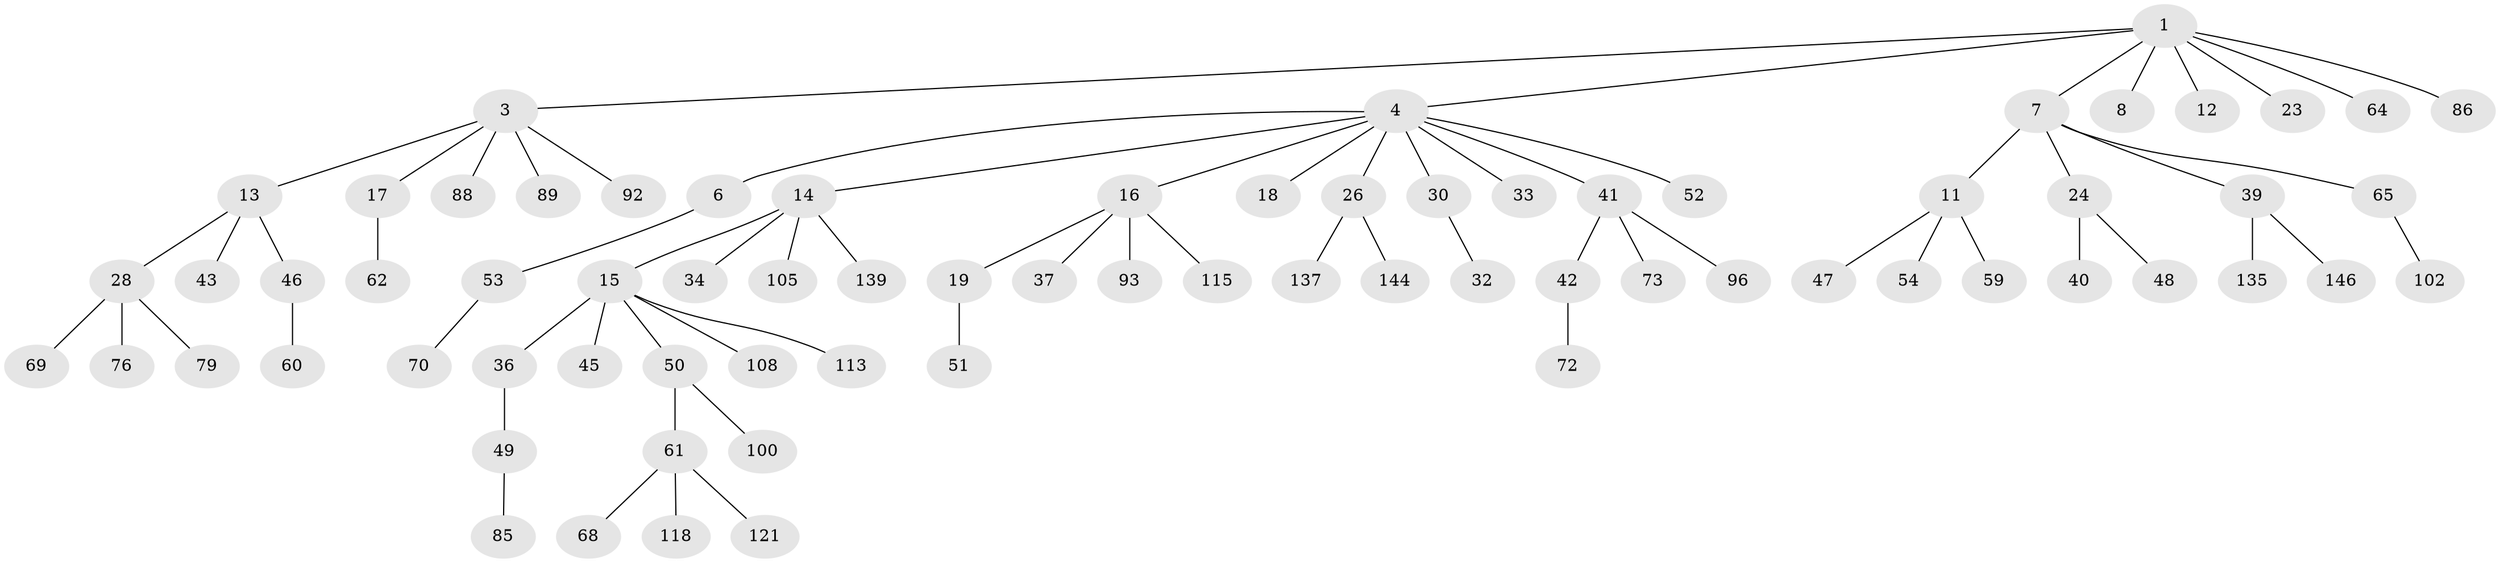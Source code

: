 // original degree distribution, {4: 0.061224489795918366, 7: 0.013605442176870748, 6: 0.02040816326530612, 3: 0.11564625850340136, 8: 0.006802721088435374, 5: 0.02040816326530612, 2: 0.2585034013605442, 1: 0.5034013605442177}
// Generated by graph-tools (version 1.1) at 2025/15/03/09/25 04:15:41]
// undirected, 73 vertices, 72 edges
graph export_dot {
graph [start="1"]
  node [color=gray90,style=filled];
  1 [super="+2+87"];
  3;
  4 [super="+5"];
  6 [super="+109"];
  7 [super="+22"];
  8 [super="+31"];
  11;
  12;
  13 [super="+27"];
  14 [super="+29"];
  15 [super="+20"];
  16 [super="+35"];
  17;
  18;
  19 [super="+44+101+57"];
  23 [super="+112+71"];
  24;
  26;
  28 [super="+111"];
  30 [super="+77+103+145"];
  32 [super="+55+141"];
  33 [super="+91+107+80"];
  34;
  36;
  37;
  39;
  40;
  41 [super="+58"];
  42;
  43;
  45;
  46 [super="+95"];
  47;
  48;
  49;
  50;
  51 [super="+131+74"];
  52;
  53 [super="+82+63"];
  54 [super="+110"];
  59 [super="+120"];
  60 [super="+90"];
  61;
  62;
  64 [super="+117"];
  65;
  68;
  69;
  70 [super="+106"];
  72;
  73 [super="+119"];
  76 [super="+81+133"];
  79 [super="+97"];
  85;
  86 [super="+126"];
  88 [super="+136"];
  89;
  92;
  93;
  96;
  100 [super="+127"];
  102;
  105;
  108;
  113;
  115;
  118;
  121;
  135;
  137;
  139;
  144;
  146;
  1 -- 4;
  1 -- 12;
  1 -- 64;
  1 -- 3;
  1 -- 23;
  1 -- 86;
  1 -- 7;
  1 -- 8;
  3 -- 13;
  3 -- 17;
  3 -- 88;
  3 -- 89;
  3 -- 92;
  4 -- 6;
  4 -- 33;
  4 -- 41;
  4 -- 14;
  4 -- 16;
  4 -- 18;
  4 -- 52;
  4 -- 26;
  4 -- 30;
  6 -- 53;
  7 -- 11;
  7 -- 39;
  7 -- 65;
  7 -- 24;
  11 -- 47;
  11 -- 54;
  11 -- 59;
  13 -- 28;
  13 -- 46;
  13 -- 43;
  14 -- 15;
  14 -- 139;
  14 -- 105;
  14 -- 34;
  15 -- 36;
  15 -- 50;
  15 -- 108;
  15 -- 113;
  15 -- 45;
  16 -- 19;
  16 -- 37;
  16 -- 93;
  16 -- 115;
  17 -- 62;
  19 -- 51;
  24 -- 40;
  24 -- 48;
  26 -- 137;
  26 -- 144;
  28 -- 69;
  28 -- 76;
  28 -- 79;
  30 -- 32;
  36 -- 49;
  39 -- 135;
  39 -- 146;
  41 -- 42;
  41 -- 73;
  41 -- 96;
  42 -- 72;
  46 -- 60;
  49 -- 85;
  50 -- 61;
  50 -- 100;
  53 -- 70;
  61 -- 68;
  61 -- 118;
  61 -- 121;
  65 -- 102;
}
